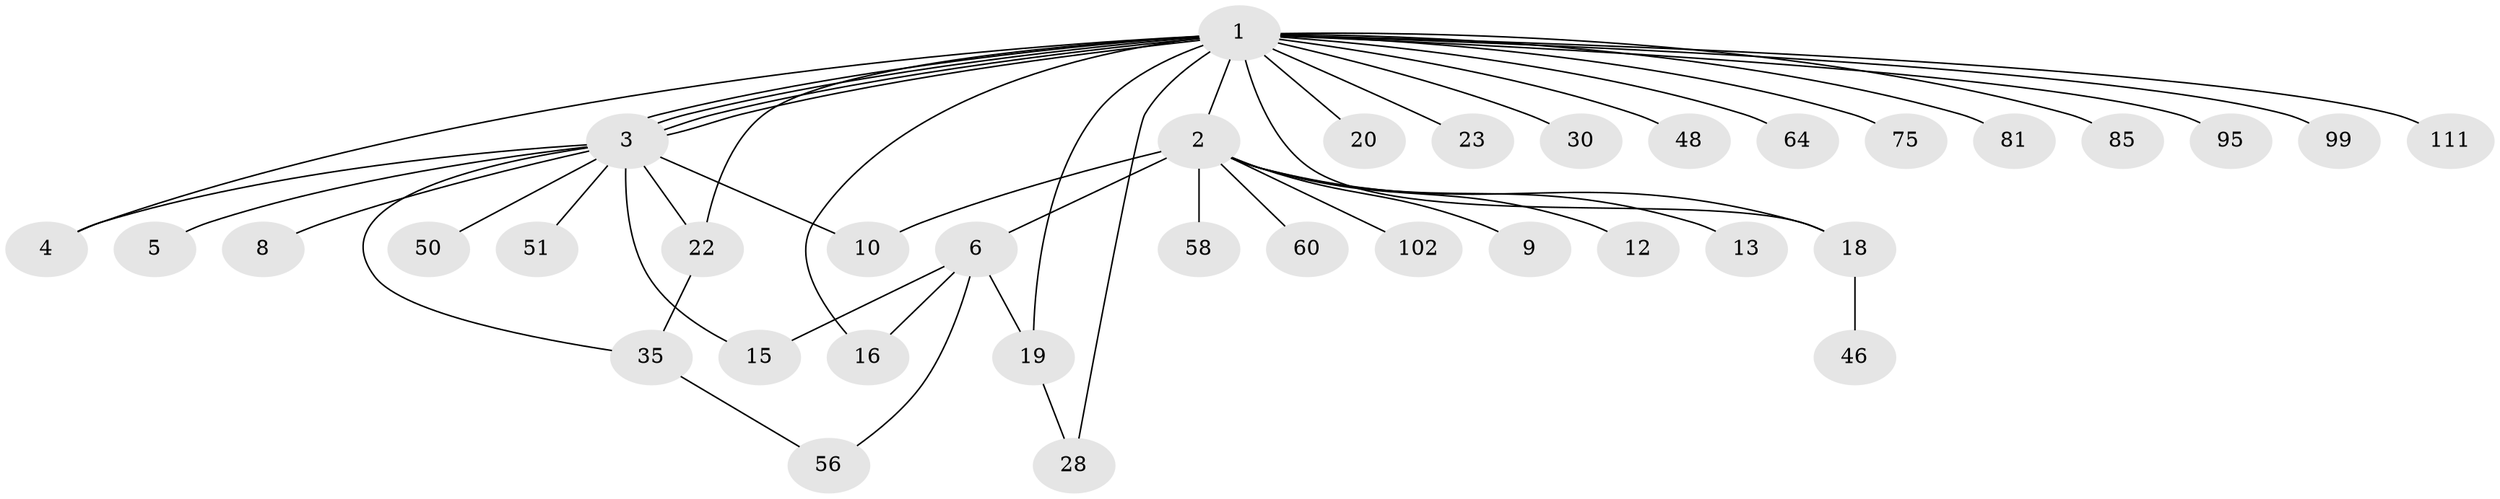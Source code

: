 // original degree distribution, {21: 0.00819672131147541, 11: 0.00819672131147541, 16: 0.00819672131147541, 5: 0.03278688524590164, 2: 0.16393442622950818, 7: 0.03278688524590164, 1: 0.6229508196721312, 6: 0.00819672131147541, 3: 0.06557377049180328, 4: 0.03278688524590164, 8: 0.00819672131147541, 12: 0.00819672131147541}
// Generated by graph-tools (version 1.1) at 2025/18/03/04/25 18:18:10]
// undirected, 36 vertices, 48 edges
graph export_dot {
graph [start="1"]
  node [color=gray90,style=filled];
  1 [super="+7"];
  2 [super="+17"];
  3 [super="+32+21+72+92+119+44+26+43"];
  4 [super="+59+91+37"];
  5 [super="+107+80+25+39"];
  6 [super="+38"];
  8;
  9 [super="+14+49+73+122+11"];
  10 [super="+63"];
  12;
  13;
  15 [super="+115+70"];
  16 [super="+29"];
  18 [super="+121+114+27"];
  19 [super="+93+31+45+24+34+33+36"];
  20;
  22 [super="+65+104+89+94+41"];
  23;
  28 [super="+120+77+53"];
  30;
  35 [super="+40"];
  46 [super="+62"];
  48;
  50;
  51;
  56 [super="+86+116+108"];
  58;
  60;
  64;
  75;
  81;
  85;
  95;
  99;
  102;
  111;
  1 -- 2;
  1 -- 3 [weight=3];
  1 -- 3;
  1 -- 3;
  1 -- 3;
  1 -- 4;
  1 -- 18;
  1 -- 19;
  1 -- 20;
  1 -- 22;
  1 -- 28;
  1 -- 30;
  1 -- 48;
  1 -- 64;
  1 -- 75;
  1 -- 81;
  1 -- 85;
  1 -- 95;
  1 -- 99;
  1 -- 111;
  1 -- 16;
  1 -- 23;
  2 -- 6;
  2 -- 9;
  2 -- 10;
  2 -- 12;
  2 -- 13;
  2 -- 18;
  2 -- 58;
  2 -- 60;
  2 -- 102;
  3 -- 5 [weight=2];
  3 -- 8;
  3 -- 15;
  3 -- 50;
  3 -- 4;
  3 -- 51;
  3 -- 22;
  3 -- 10;
  3 -- 35;
  6 -- 19 [weight=2];
  6 -- 56;
  6 -- 15;
  6 -- 16;
  18 -- 46;
  19 -- 28;
  22 -- 35;
  35 -- 56;
}
